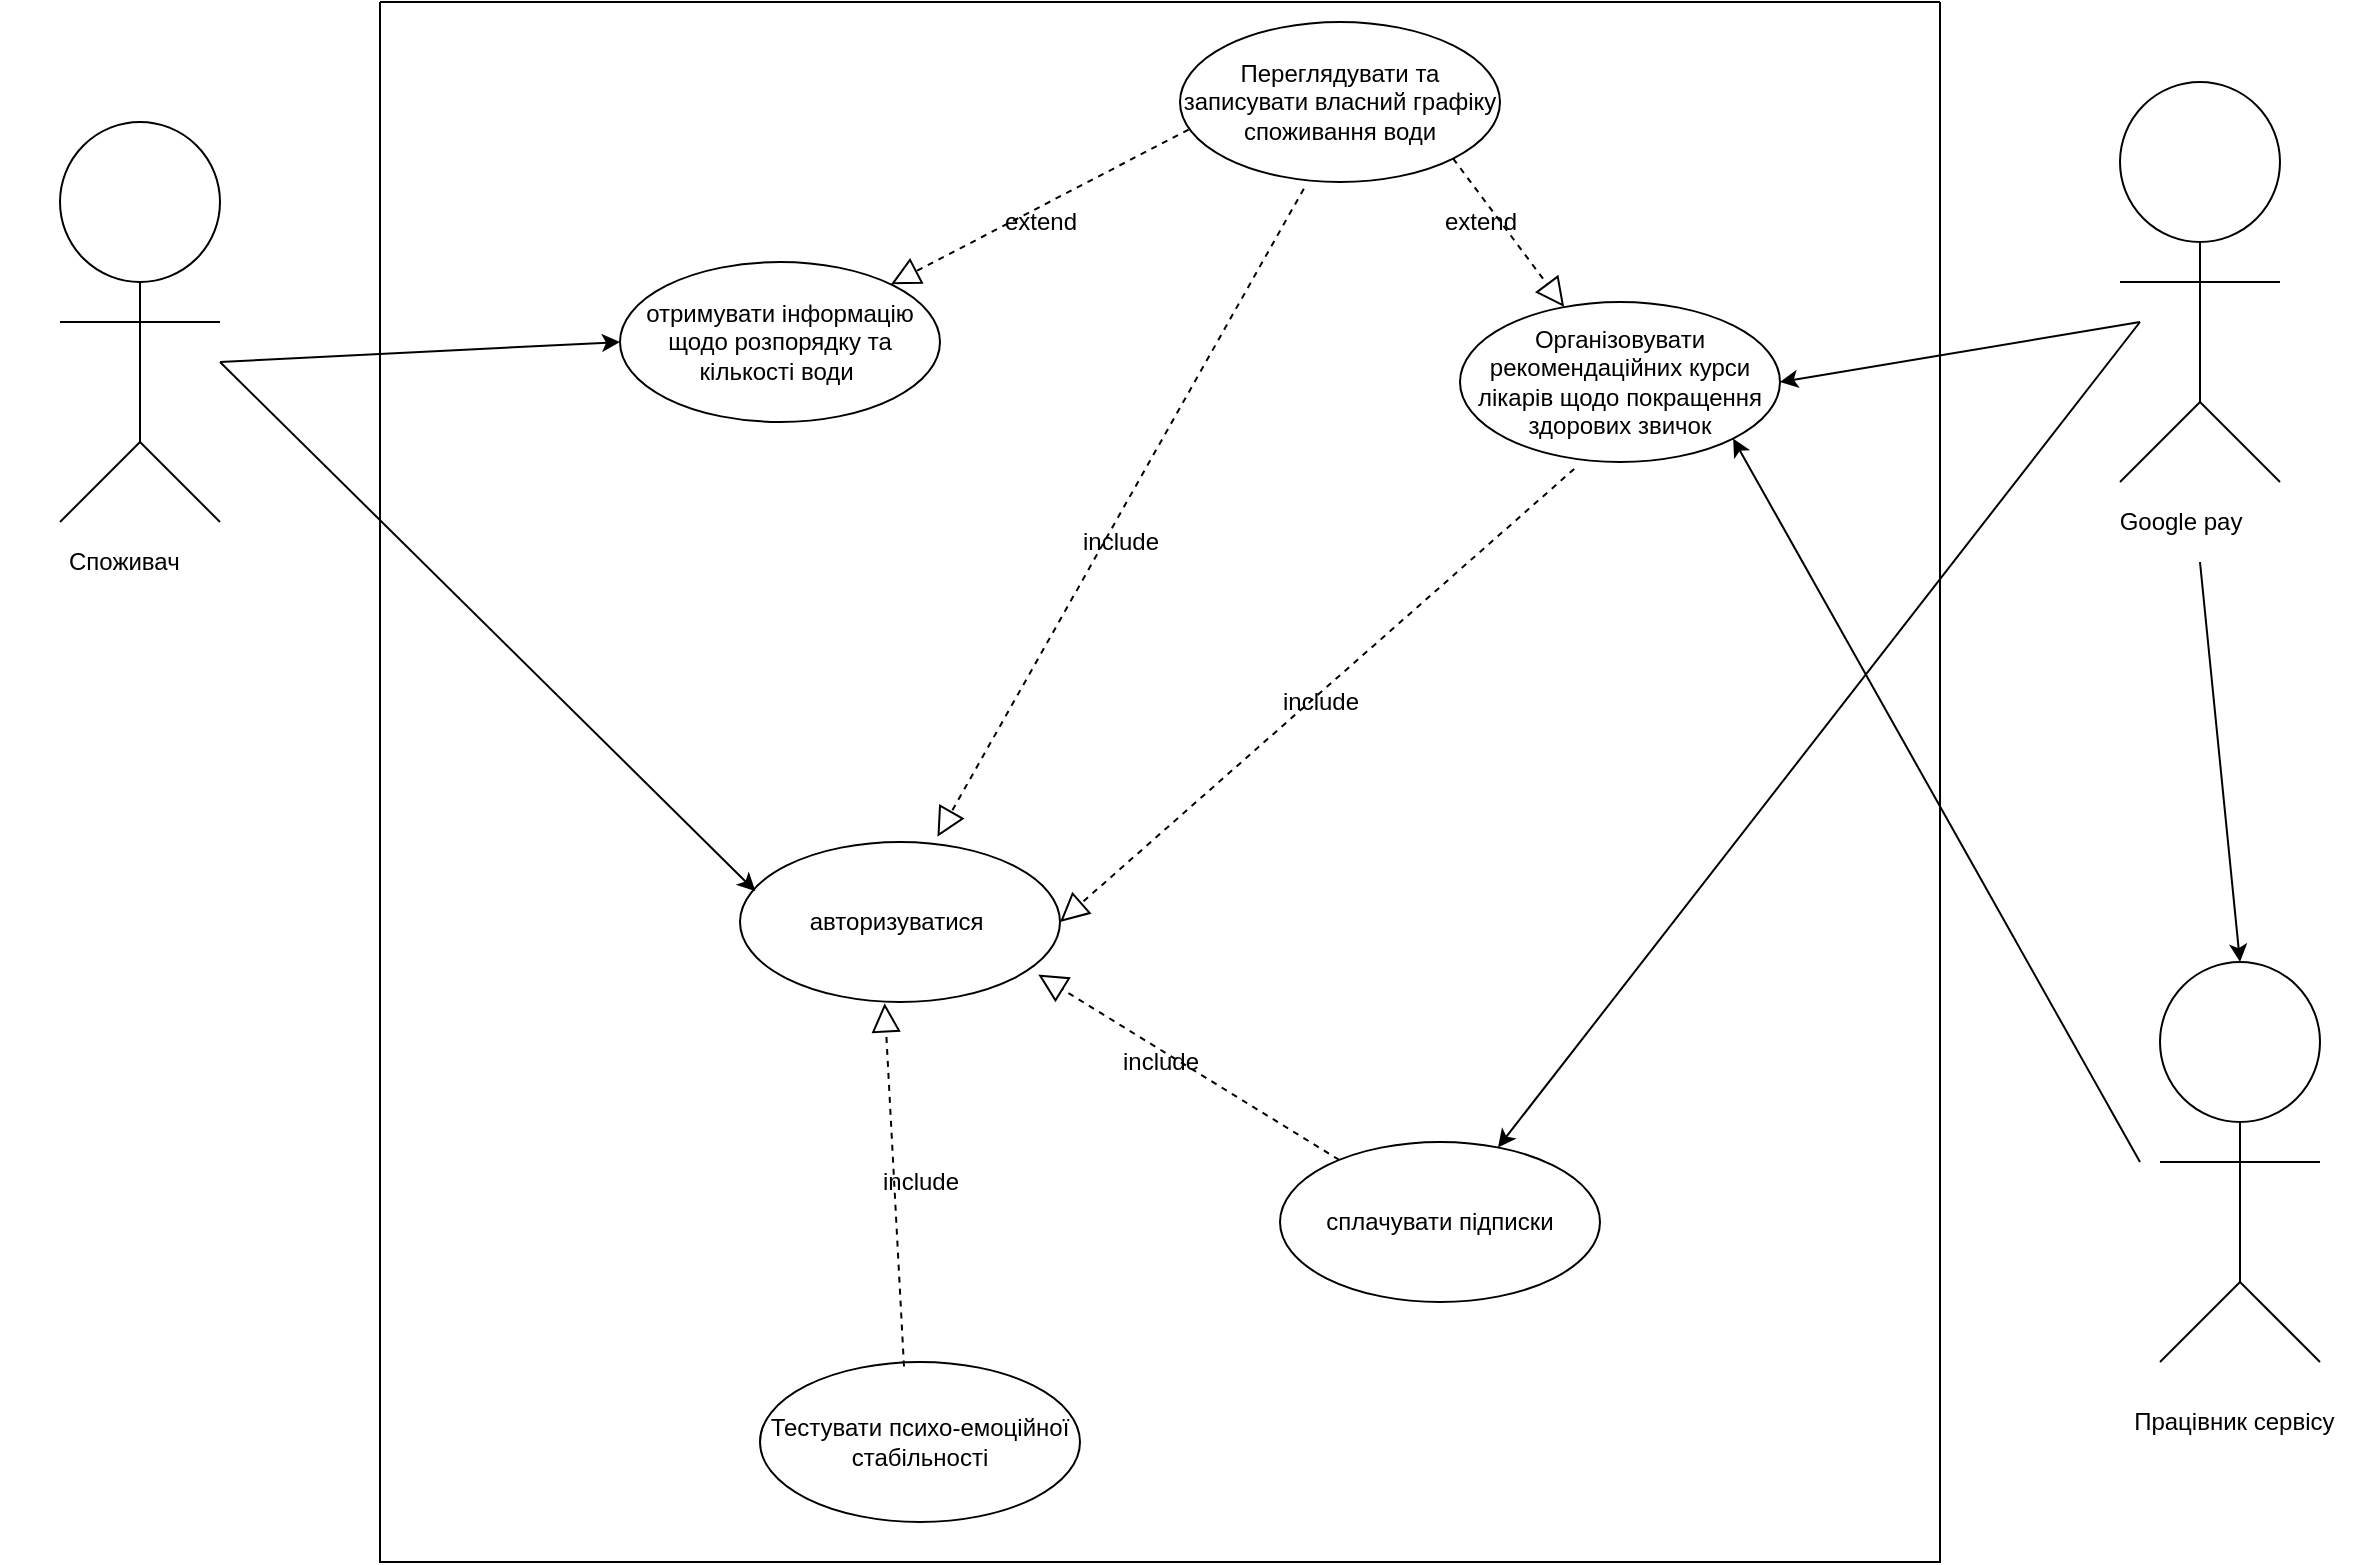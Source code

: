 <mxfile version="20.3.7" type="github">
  <diagram id="1I0jHU-rILmR7DoeSaSm" name="Страница 1">
    <mxGraphModel dx="1264" dy="565" grid="1" gridSize="10" guides="1" tooltips="1" connect="1" arrows="1" fold="1" page="1" pageScale="1" pageWidth="3300" pageHeight="2339" math="0" shadow="0">
      <root>
        <mxCell id="0" />
        <mxCell id="1" parent="0" />
        <mxCell id="UHoAw0x5k1R0f4VJ7rmi-14" value="отримувати інформацію щодо розпорядку та кількості води&amp;nbsp;" style="ellipse;whiteSpace=wrap;html=1;" parent="1" vertex="1">
          <mxGeometry x="320" y="310" width="160" height="80" as="geometry" />
        </mxCell>
        <mxCell id="UHoAw0x5k1R0f4VJ7rmi-15" value="авторизуватися&amp;nbsp;" style="ellipse;whiteSpace=wrap;html=1;" parent="1" vertex="1">
          <mxGeometry x="380" y="600" width="160" height="80" as="geometry" />
        </mxCell>
        <mxCell id="UHoAw0x5k1R0f4VJ7rmi-16" value="Переглядувати та записувати власний графіку споживання води" style="ellipse;whiteSpace=wrap;html=1;" parent="1" vertex="1">
          <mxGeometry x="600" y="190" width="160" height="80" as="geometry" />
        </mxCell>
        <mxCell id="UHoAw0x5k1R0f4VJ7rmi-17" value="Організовувати рекомендаційних курси лікарів щодо покращення здорових звичок" style="ellipse;whiteSpace=wrap;html=1;" parent="1" vertex="1">
          <mxGeometry x="740" y="330" width="160" height="80" as="geometry" />
        </mxCell>
        <mxCell id="UHoAw0x5k1R0f4VJ7rmi-18" value="сплачувати підписки" style="ellipse;whiteSpace=wrap;html=1;" parent="1" vertex="1">
          <mxGeometry x="650" y="750" width="160" height="80" as="geometry" />
        </mxCell>
        <mxCell id="UHoAw0x5k1R0f4VJ7rmi-19" value="Тестувати психо-емоційної стабільності" style="ellipse;whiteSpace=wrap;html=1;" parent="1" vertex="1">
          <mxGeometry x="390" y="860" width="160" height="80" as="geometry" />
        </mxCell>
        <mxCell id="UHoAw0x5k1R0f4VJ7rmi-29" value="" style="endArrow=block;dashed=1;endFill=0;endSize=12;html=1;rounded=0;exitX=0.45;exitY=0.028;exitDx=0;exitDy=0;exitPerimeter=0;entryX=0.452;entryY=1.008;entryDx=0;entryDy=0;entryPerimeter=0;" parent="1" source="UHoAw0x5k1R0f4VJ7rmi-19" target="UHoAw0x5k1R0f4VJ7rmi-15" edge="1">
          <mxGeometry width="160" relative="1" as="geometry">
            <mxPoint x="560" y="780" as="sourcePoint" />
            <mxPoint x="720" y="780" as="targetPoint" />
          </mxGeometry>
        </mxCell>
        <mxCell id="UHoAw0x5k1R0f4VJ7rmi-30" value="include" style="text;html=1;align=center;verticalAlign=middle;resizable=0;points=[];autosize=1;strokeColor=none;fillColor=none;" parent="1" vertex="1">
          <mxGeometry x="440" y="755" width="60" height="30" as="geometry" />
        </mxCell>
        <mxCell id="UHoAw0x5k1R0f4VJ7rmi-31" value="" style="endArrow=block;dashed=1;endFill=0;endSize=12;html=1;rounded=0;exitX=1;exitY=1;exitDx=0;exitDy=0;" parent="1" source="UHoAw0x5k1R0f4VJ7rmi-16" target="UHoAw0x5k1R0f4VJ7rmi-17" edge="1">
          <mxGeometry width="160" relative="1" as="geometry">
            <mxPoint x="560" y="410" as="sourcePoint" />
            <mxPoint x="720" y="410" as="targetPoint" />
          </mxGeometry>
        </mxCell>
        <mxCell id="UHoAw0x5k1R0f4VJ7rmi-32" value="" style="endArrow=block;dashed=1;endFill=0;endSize=12;html=1;rounded=0;exitX=0.027;exitY=0.672;exitDx=0;exitDy=0;exitPerimeter=0;" parent="1" source="UHoAw0x5k1R0f4VJ7rmi-16" target="UHoAw0x5k1R0f4VJ7rmi-14" edge="1">
          <mxGeometry width="160" relative="1" as="geometry">
            <mxPoint x="560" y="410" as="sourcePoint" />
            <mxPoint x="720" y="410" as="targetPoint" />
          </mxGeometry>
        </mxCell>
        <mxCell id="UHoAw0x5k1R0f4VJ7rmi-33" value="" style="endArrow=block;dashed=1;endFill=0;endSize=12;html=1;rounded=0;exitX=0.387;exitY=1.042;exitDx=0;exitDy=0;exitPerimeter=0;entryX=0.617;entryY=-0.033;entryDx=0;entryDy=0;entryPerimeter=0;" parent="1" source="UHoAw0x5k1R0f4VJ7rmi-16" target="UHoAw0x5k1R0f4VJ7rmi-15" edge="1">
          <mxGeometry width="160" relative="1" as="geometry">
            <mxPoint x="560" y="410" as="sourcePoint" />
            <mxPoint x="720" y="410" as="targetPoint" />
          </mxGeometry>
        </mxCell>
        <mxCell id="UHoAw0x5k1R0f4VJ7rmi-34" value="" style="endArrow=block;dashed=1;endFill=0;endSize=12;html=1;rounded=0;exitX=0.357;exitY=1.043;exitDx=0;exitDy=0;exitPerimeter=0;entryX=1;entryY=0.5;entryDx=0;entryDy=0;" parent="1" source="UHoAw0x5k1R0f4VJ7rmi-17" target="UHoAw0x5k1R0f4VJ7rmi-15" edge="1">
          <mxGeometry width="160" relative="1" as="geometry">
            <mxPoint x="560" y="550" as="sourcePoint" />
            <mxPoint x="720" y="550" as="targetPoint" />
          </mxGeometry>
        </mxCell>
        <mxCell id="UHoAw0x5k1R0f4VJ7rmi-35" value="" style="endArrow=block;dashed=1;endFill=0;endSize=12;html=1;rounded=0;entryX=0.932;entryY=0.828;entryDx=0;entryDy=0;entryPerimeter=0;" parent="1" source="UHoAw0x5k1R0f4VJ7rmi-18" target="UHoAw0x5k1R0f4VJ7rmi-15" edge="1">
          <mxGeometry width="160" relative="1" as="geometry">
            <mxPoint x="560" y="550" as="sourcePoint" />
            <mxPoint x="720" y="550" as="targetPoint" />
          </mxGeometry>
        </mxCell>
        <mxCell id="UHoAw0x5k1R0f4VJ7rmi-36" value="include&lt;br&gt;" style="text;html=1;align=center;verticalAlign=middle;resizable=0;points=[];autosize=1;strokeColor=none;fillColor=none;" parent="1" vertex="1">
          <mxGeometry x="560" y="695" width="60" height="30" as="geometry" />
        </mxCell>
        <mxCell id="UHoAw0x5k1R0f4VJ7rmi-37" value="include" style="text;html=1;align=center;verticalAlign=middle;resizable=0;points=[];autosize=1;strokeColor=none;fillColor=none;" parent="1" vertex="1">
          <mxGeometry x="640" y="515" width="60" height="30" as="geometry" />
        </mxCell>
        <mxCell id="UHoAw0x5k1R0f4VJ7rmi-38" value="include" style="text;html=1;align=center;verticalAlign=middle;resizable=0;points=[];autosize=1;strokeColor=none;fillColor=none;" parent="1" vertex="1">
          <mxGeometry x="540" y="435" width="60" height="30" as="geometry" />
        </mxCell>
        <mxCell id="UHoAw0x5k1R0f4VJ7rmi-39" value="extend" style="text;html=1;align=center;verticalAlign=middle;resizable=0;points=[];autosize=1;strokeColor=none;fillColor=none;" parent="1" vertex="1">
          <mxGeometry x="500" y="275" width="60" height="30" as="geometry" />
        </mxCell>
        <mxCell id="UHoAw0x5k1R0f4VJ7rmi-40" value="extend" style="text;html=1;align=center;verticalAlign=middle;resizable=0;points=[];autosize=1;strokeColor=none;fillColor=none;" parent="1" vertex="1">
          <mxGeometry x="720" y="275" width="60" height="30" as="geometry" />
        </mxCell>
        <mxCell id="UHoAw0x5k1R0f4VJ7rmi-46" value="" style="ellipse;whiteSpace=wrap;html=1;aspect=fixed;" parent="1" vertex="1">
          <mxGeometry x="40" y="240" width="80" height="80" as="geometry" />
        </mxCell>
        <mxCell id="UHoAw0x5k1R0f4VJ7rmi-47" value="" style="endArrow=none;html=1;rounded=0;entryX=0.5;entryY=1;entryDx=0;entryDy=0;" parent="1" target="UHoAw0x5k1R0f4VJ7rmi-46" edge="1">
          <mxGeometry width="50" height="50" relative="1" as="geometry">
            <mxPoint x="80" y="400" as="sourcePoint" />
            <mxPoint x="670" y="480" as="targetPoint" />
            <Array as="points" />
          </mxGeometry>
        </mxCell>
        <mxCell id="UHoAw0x5k1R0f4VJ7rmi-48" value="" style="endArrow=none;html=1;rounded=0;" parent="1" edge="1">
          <mxGeometry width="50" height="50" relative="1" as="geometry">
            <mxPoint x="40" y="440" as="sourcePoint" />
            <mxPoint x="80" y="400" as="targetPoint" />
            <Array as="points" />
          </mxGeometry>
        </mxCell>
        <mxCell id="UHoAw0x5k1R0f4VJ7rmi-49" value="" style="endArrow=none;html=1;rounded=0;" parent="1" edge="1">
          <mxGeometry width="50" height="50" relative="1" as="geometry">
            <mxPoint x="80" y="400" as="sourcePoint" />
            <mxPoint x="120" y="440" as="targetPoint" />
            <Array as="points" />
          </mxGeometry>
        </mxCell>
        <mxCell id="UHoAw0x5k1R0f4VJ7rmi-50" value="" style="endArrow=none;html=1;rounded=0;" parent="1" edge="1">
          <mxGeometry width="50" height="50" relative="1" as="geometry">
            <mxPoint x="40" y="340" as="sourcePoint" />
            <mxPoint x="120" y="340" as="targetPoint" />
            <Array as="points" />
          </mxGeometry>
        </mxCell>
        <mxCell id="UHoAw0x5k1R0f4VJ7rmi-56" value="" style="ellipse;whiteSpace=wrap;html=1;aspect=fixed;" parent="1" vertex="1">
          <mxGeometry x="1070" y="220" width="80" height="80" as="geometry" />
        </mxCell>
        <mxCell id="UHoAw0x5k1R0f4VJ7rmi-57" value="" style="endArrow=none;html=1;rounded=0;entryX=0.5;entryY=1;entryDx=0;entryDy=0;" parent="1" target="UHoAw0x5k1R0f4VJ7rmi-56" edge="1">
          <mxGeometry width="50" height="50" relative="1" as="geometry">
            <mxPoint x="1110" y="380" as="sourcePoint" />
            <mxPoint x="1700" y="460" as="targetPoint" />
            <Array as="points" />
          </mxGeometry>
        </mxCell>
        <mxCell id="UHoAw0x5k1R0f4VJ7rmi-58" value="" style="endArrow=none;html=1;rounded=0;" parent="1" edge="1">
          <mxGeometry width="50" height="50" relative="1" as="geometry">
            <mxPoint x="1070" y="420" as="sourcePoint" />
            <mxPoint x="1110" y="380" as="targetPoint" />
            <Array as="points" />
          </mxGeometry>
        </mxCell>
        <mxCell id="UHoAw0x5k1R0f4VJ7rmi-59" value="" style="endArrow=none;html=1;rounded=0;" parent="1" edge="1">
          <mxGeometry width="50" height="50" relative="1" as="geometry">
            <mxPoint x="1110" y="380" as="sourcePoint" />
            <mxPoint x="1150" y="420" as="targetPoint" />
            <Array as="points" />
          </mxGeometry>
        </mxCell>
        <mxCell id="UHoAw0x5k1R0f4VJ7rmi-60" value="" style="endArrow=none;html=1;rounded=0;" parent="1" edge="1">
          <mxGeometry width="50" height="50" relative="1" as="geometry">
            <mxPoint x="1070" y="320" as="sourcePoint" />
            <mxPoint x="1150" y="320" as="targetPoint" />
            <Array as="points" />
          </mxGeometry>
        </mxCell>
        <mxCell id="UHoAw0x5k1R0f4VJ7rmi-61" value="" style="ellipse;whiteSpace=wrap;html=1;aspect=fixed;" parent="1" vertex="1">
          <mxGeometry x="1090" y="660" width="80" height="80" as="geometry" />
        </mxCell>
        <mxCell id="UHoAw0x5k1R0f4VJ7rmi-62" value="" style="endArrow=none;html=1;rounded=0;entryX=0.5;entryY=1;entryDx=0;entryDy=0;" parent="1" target="UHoAw0x5k1R0f4VJ7rmi-61" edge="1">
          <mxGeometry width="50" height="50" relative="1" as="geometry">
            <mxPoint x="1130" y="820" as="sourcePoint" />
            <mxPoint x="1720" y="900" as="targetPoint" />
            <Array as="points" />
          </mxGeometry>
        </mxCell>
        <mxCell id="UHoAw0x5k1R0f4VJ7rmi-63" value="" style="endArrow=none;html=1;rounded=0;" parent="1" edge="1">
          <mxGeometry width="50" height="50" relative="1" as="geometry">
            <mxPoint x="1090" y="860" as="sourcePoint" />
            <mxPoint x="1130" y="820" as="targetPoint" />
            <Array as="points" />
          </mxGeometry>
        </mxCell>
        <mxCell id="UHoAw0x5k1R0f4VJ7rmi-64" value="" style="endArrow=none;html=1;rounded=0;" parent="1" edge="1">
          <mxGeometry width="50" height="50" relative="1" as="geometry">
            <mxPoint x="1130" y="820" as="sourcePoint" />
            <mxPoint x="1170" y="860" as="targetPoint" />
            <Array as="points" />
          </mxGeometry>
        </mxCell>
        <mxCell id="UHoAw0x5k1R0f4VJ7rmi-65" value="" style="endArrow=none;html=1;rounded=0;" parent="1" edge="1">
          <mxGeometry width="50" height="50" relative="1" as="geometry">
            <mxPoint x="1090" y="760" as="sourcePoint" />
            <mxPoint x="1170" y="760" as="targetPoint" />
            <Array as="points" />
          </mxGeometry>
        </mxCell>
        <mxCell id="UHoAw0x5k1R0f4VJ7rmi-66" value="Google pay" style="text;html=1;align=center;verticalAlign=middle;resizable=0;points=[];autosize=1;strokeColor=none;fillColor=none;" parent="1" vertex="1">
          <mxGeometry x="1060" y="425" width="80" height="30" as="geometry" />
        </mxCell>
        <mxCell id="UHoAw0x5k1R0f4VJ7rmi-67" value="&amp;nbsp; &amp;nbsp; &amp;nbsp; &amp;nbsp; &amp;nbsp; &amp;nbsp; &amp;nbsp; &amp;nbsp; Працівник сервісу" style="text;html=1;align=center;verticalAlign=middle;resizable=0;points=[];autosize=1;strokeColor=none;fillColor=none;" parent="1" vertex="1">
          <mxGeometry x="1010" y="875" width="180" height="30" as="geometry" />
        </mxCell>
        <mxCell id="UHoAw0x5k1R0f4VJ7rmi-68" value="&amp;nbsp; &amp;nbsp; &amp;nbsp; &amp;nbsp;Споживач" style="text;html=1;align=center;verticalAlign=middle;resizable=0;points=[];autosize=1;strokeColor=none;fillColor=none;" parent="1" vertex="1">
          <mxGeometry x="10" y="445" width="100" height="30" as="geometry" />
        </mxCell>
        <mxCell id="UHoAw0x5k1R0f4VJ7rmi-71" value="" style="endArrow=classic;html=1;rounded=0;exitX=0.625;exitY=1.167;exitDx=0;exitDy=0;exitPerimeter=0;entryX=0.5;entryY=0;entryDx=0;entryDy=0;" parent="1" source="UHoAw0x5k1R0f4VJ7rmi-66" target="UHoAw0x5k1R0f4VJ7rmi-61" edge="1">
          <mxGeometry width="50" height="50" relative="1" as="geometry">
            <mxPoint x="610" y="440" as="sourcePoint" />
            <mxPoint x="660" y="390" as="targetPoint" />
          </mxGeometry>
        </mxCell>
        <mxCell id="UHoAw0x5k1R0f4VJ7rmi-72" value="" style="endArrow=classic;html=1;rounded=0;entryX=0;entryY=0.5;entryDx=0;entryDy=0;" parent="1" target="UHoAw0x5k1R0f4VJ7rmi-14" edge="1">
          <mxGeometry width="50" height="50" relative="1" as="geometry">
            <mxPoint x="120" y="360" as="sourcePoint" />
            <mxPoint x="660" y="390" as="targetPoint" />
          </mxGeometry>
        </mxCell>
        <mxCell id="UHoAw0x5k1R0f4VJ7rmi-73" value="" style="endArrow=classic;html=1;rounded=0;entryX=0.048;entryY=0.307;entryDx=0;entryDy=0;entryPerimeter=0;" parent="1" target="UHoAw0x5k1R0f4VJ7rmi-15" edge="1">
          <mxGeometry width="50" height="50" relative="1" as="geometry">
            <mxPoint x="120" y="360" as="sourcePoint" />
            <mxPoint x="660" y="390" as="targetPoint" />
          </mxGeometry>
        </mxCell>
        <mxCell id="UHoAw0x5k1R0f4VJ7rmi-74" value="" style="endArrow=classic;html=1;rounded=0;entryX=1;entryY=1;entryDx=0;entryDy=0;" parent="1" target="UHoAw0x5k1R0f4VJ7rmi-17" edge="1">
          <mxGeometry width="50" height="50" relative="1" as="geometry">
            <mxPoint x="1080" y="760" as="sourcePoint" />
            <mxPoint x="660" y="560" as="targetPoint" />
          </mxGeometry>
        </mxCell>
        <mxCell id="UHoAw0x5k1R0f4VJ7rmi-75" value="" style="endArrow=classic;html=1;rounded=0;entryX=1;entryY=0.5;entryDx=0;entryDy=0;" parent="1" target="UHoAw0x5k1R0f4VJ7rmi-17" edge="1">
          <mxGeometry width="50" height="50" relative="1" as="geometry">
            <mxPoint x="1080" y="340" as="sourcePoint" />
            <mxPoint x="660" y="560" as="targetPoint" />
          </mxGeometry>
        </mxCell>
        <mxCell id="UHoAw0x5k1R0f4VJ7rmi-76" value="" style="endArrow=classic;html=1;rounded=0;" parent="1" target="UHoAw0x5k1R0f4VJ7rmi-18" edge="1">
          <mxGeometry width="50" height="50" relative="1" as="geometry">
            <mxPoint x="1080" y="340" as="sourcePoint" />
            <mxPoint x="660" y="560" as="targetPoint" />
          </mxGeometry>
        </mxCell>
        <mxCell id="UHoAw0x5k1R0f4VJ7rmi-77" value="" style="swimlane;startSize=0;" parent="1" vertex="1">
          <mxGeometry x="200" y="180" width="780" height="780" as="geometry" />
        </mxCell>
      </root>
    </mxGraphModel>
  </diagram>
</mxfile>
